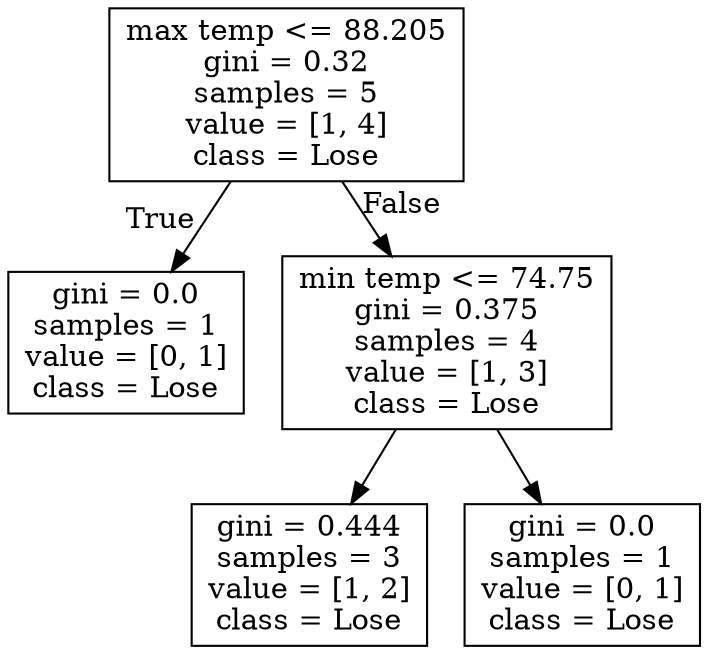 digraph Tree {
node [shape=box] ;
0 [label="max temp <= 88.205\ngini = 0.32\nsamples = 5\nvalue = [1, 4]\nclass = Lose"] ;
1 [label="gini = 0.0\nsamples = 1\nvalue = [0, 1]\nclass = Lose"] ;
0 -> 1 [labeldistance=2.5, labelangle=45, headlabel="True"] ;
2 [label="min temp <= 74.75\ngini = 0.375\nsamples = 4\nvalue = [1, 3]\nclass = Lose"] ;
0 -> 2 [labeldistance=2.5, labelangle=-45, headlabel="False"] ;
3 [label="gini = 0.444\nsamples = 3\nvalue = [1, 2]\nclass = Lose"] ;
2 -> 3 ;
4 [label="gini = 0.0\nsamples = 1\nvalue = [0, 1]\nclass = Lose"] ;
2 -> 4 ;
}